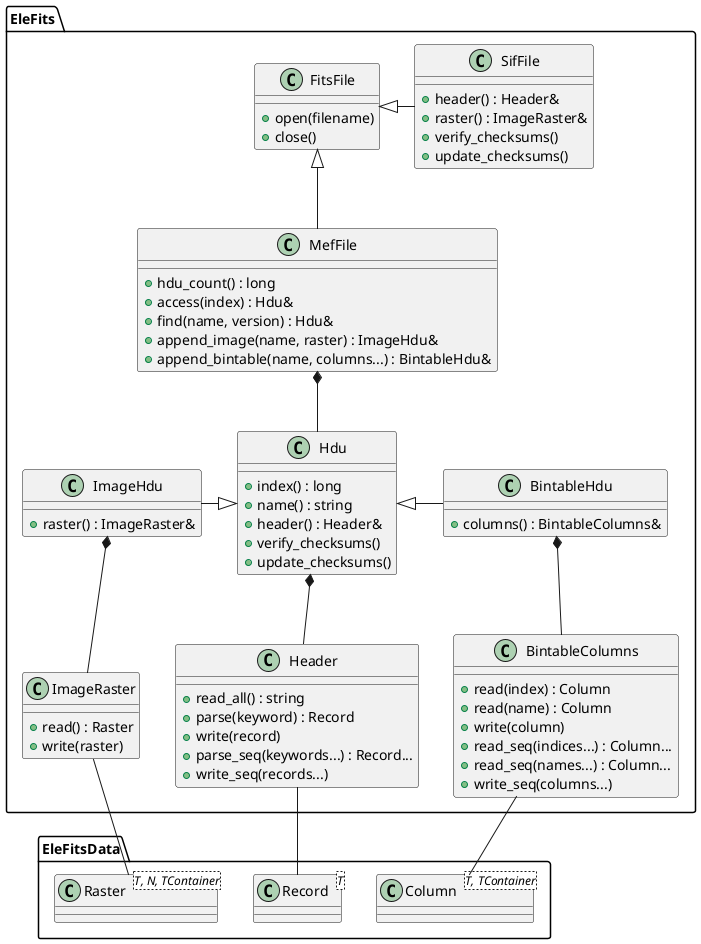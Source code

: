 @startuml
package EleFitsData {

class Record<T> {
}

class Raster<T, N, TContainer> {
}

class Column<T, TContainer> {
}

}

package EleFits {

class FitsFile {
+ open(filename)
+ close()
}

class SifFile {
+ header() : Header&
+ raster() : ImageRaster&
+ verify_checksums()
+ update_checksums()
}

class MefFile {
+ hdu_count() : long
+ access(index) : Hdu&
+ find(name, version) : Hdu&
+ append_image(name, raster) : ImageHdu&
+ append_bintable(name, columns...) : BintableHdu&
}

class Hdu {
+ index() : long
+ name() : string
+ header() : Header&
+ verify_checksums()
+ update_checksums()
}

class ImageHdu {
+ raster() : ImageRaster&
}

class BintableHdu {
+ columns() : BintableColumns&
}

class Header {
+ read_all() : string
+ parse(keyword) : Record
+ write(record)
+ parse_seq(keywords...) : Record...
+ write_seq(records...)
}

class ImageRaster {
+ read() : Raster
+ write(raster)
}

class BintableColumns {
+ read(index) : Column
+ read(name) : Column
+ write(column)
+ read_seq(indices...) : Column...
+ read_seq(names...) : Column...
+ write_seq(columns...)
}

}

FitsFile <|- SifFile
FitsFile <|-- MefFile
ImageHdu -|> Hdu
Hdu <|- BintableHdu
Hdu *-- Header
ImageHdu *-- ImageRaster
BintableHdu *-- BintableColumns
MefFile *-- Hdu
Header -- Record
ImageRaster -- Raster
BintableColumns -- Column
@enduml